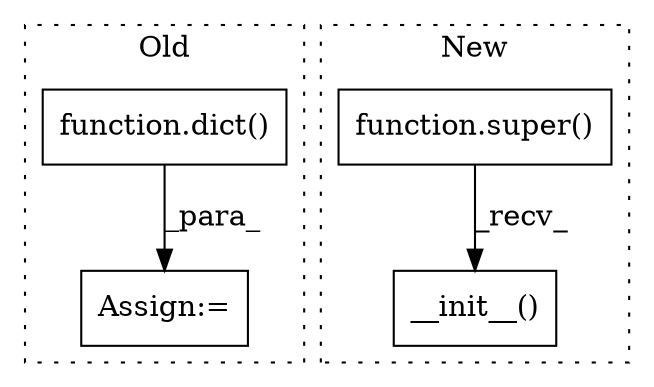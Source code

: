 digraph G {
subgraph cluster0 {
1 [label="function.dict()" a="75" s="5548" l="6" shape="box"];
4 [label="Assign:=" a="68" s="5545" l="3" shape="box"];
label = "Old";
style="dotted";
}
subgraph cluster1 {
2 [label="__init__()" a="75" s="335" l="315" shape="box"];
3 [label="function.super()" a="75" s="335" l="7" shape="box"];
label = "New";
style="dotted";
}
1 -> 4 [label="_para_"];
3 -> 2 [label="_recv_"];
}